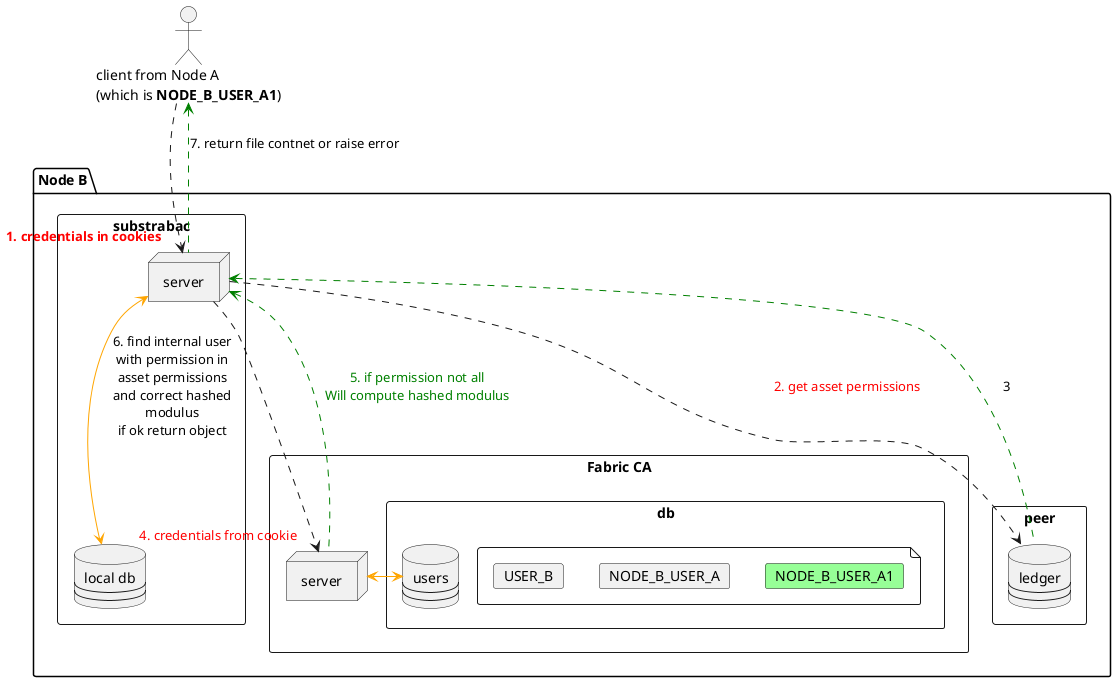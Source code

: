@startuml

skinparam shadowing false


package "Node B" as nodeB {
   rectangle "peer" as peerB {
    database ledgerB [
      ledger
      ----
      ----
    ]
  }
  rectangle "substrabac" as substrabacB {
    database localdbB [
      local db
      ----
      ----
    ]
    node server as djangoB
  }
  rectangle "Fabric CA" as fcaB {
    rectangle db as fcadbB {
        database usersB [
            users
            ----
            ----
        ]
        file {
            card USER_B
            card NODE_B_USER_A
            card NODE_B_USER_A1 #PHYSICAL
        }
    }
    node server as fcaserverB
  }
}

actor "client from Node A\n(which is <b>NODE_B_USER_A1</b>)" as client

USER_B -[hidden]r- NODE_B_USER_A
NODE_B_USER_A -[hidden]r- NODE_B_USER_A1

fcaserverB <-[#orange]> usersB

client .> djangoB: " " "<font color=red><b>1. credentials in cookies</b></font>"

djangoB .> ledgerB: <font color=red>2. get asset permissions</font>
djangoB <.[#green]. ledgerB: 3

djangoB .> fcaserverB: " " "<font color=red>4. credentials from cookie</font>"
djangoB <.[#green]. fcaserverB: <font color=green>5. if permission not all</font>\n<font color=green>Will compute hashed modulus</font>

djangoB <--[#orange]> localdbB: 6. find internal user\nwith permission in\nasset permissions\nand correct hashed\nmodulus\nif ok return object

client <.[#green]. djangoB: 7. return file contnet or raise error




@enduml
